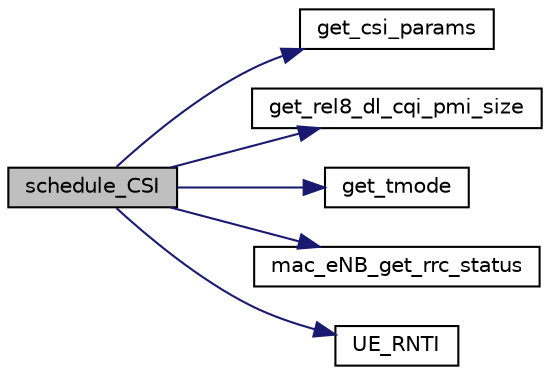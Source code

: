 digraph "schedule_CSI"
{
 // LATEX_PDF_SIZE
  edge [fontname="Helvetica",fontsize="10",labelfontname="Helvetica",labelfontsize="10"];
  node [fontname="Helvetica",fontsize="10",shape=record];
  rankdir="LR";
  Node1 [label="schedule_CSI",height=0.2,width=0.4,color="black", fillcolor="grey75", style="filled", fontcolor="black",tooltip=" "];
  Node1 -> Node2 [color="midnightblue",fontsize="10",style="solid",fontname="Helvetica"];
  Node2 [label="get_csi_params",height=0.2,width=0.4,color="black", fillcolor="white", style="filled",URL="$group____mac.html#gadaab718ad9634c0d976bfa8bd7526db5",tooltip=" "];
  Node1 -> Node3 [color="midnightblue",fontsize="10",style="solid",fontname="Helvetica"];
  Node3 [label="get_rel8_dl_cqi_pmi_size",height=0.2,width=0.4,color="black", fillcolor="white", style="filled",URL="$group____mac.html#ga55cc56684cebe7f221d90e4368009245",tooltip=" "];
  Node1 -> Node4 [color="midnightblue",fontsize="10",style="solid",fontname="Helvetica"];
  Node4 [label="get_tmode",height=0.2,width=0.4,color="black", fillcolor="white", style="filled",URL="$group____mac.html#gabda3f675c9ac309af6cc662ef486752a",tooltip=" "];
  Node1 -> Node5 [color="midnightblue",fontsize="10",style="solid",fontname="Helvetica"];
  Node5 [label="mac_eNB_get_rrc_status",height=0.2,width=0.4,color="black", fillcolor="white", style="filled",URL="$group____rrc.html#ga924d14199b132512e86d4fec21b50253",tooltip=" "];
  Node1 -> Node6 [color="midnightblue",fontsize="10",style="solid",fontname="Helvetica"];
  Node6 [label="UE_RNTI",height=0.2,width=0.4,color="black", fillcolor="white", style="filled",URL="$group____mac.html#gab1357b72b8008581c108de6f662a3ca8",tooltip=" "];
}

